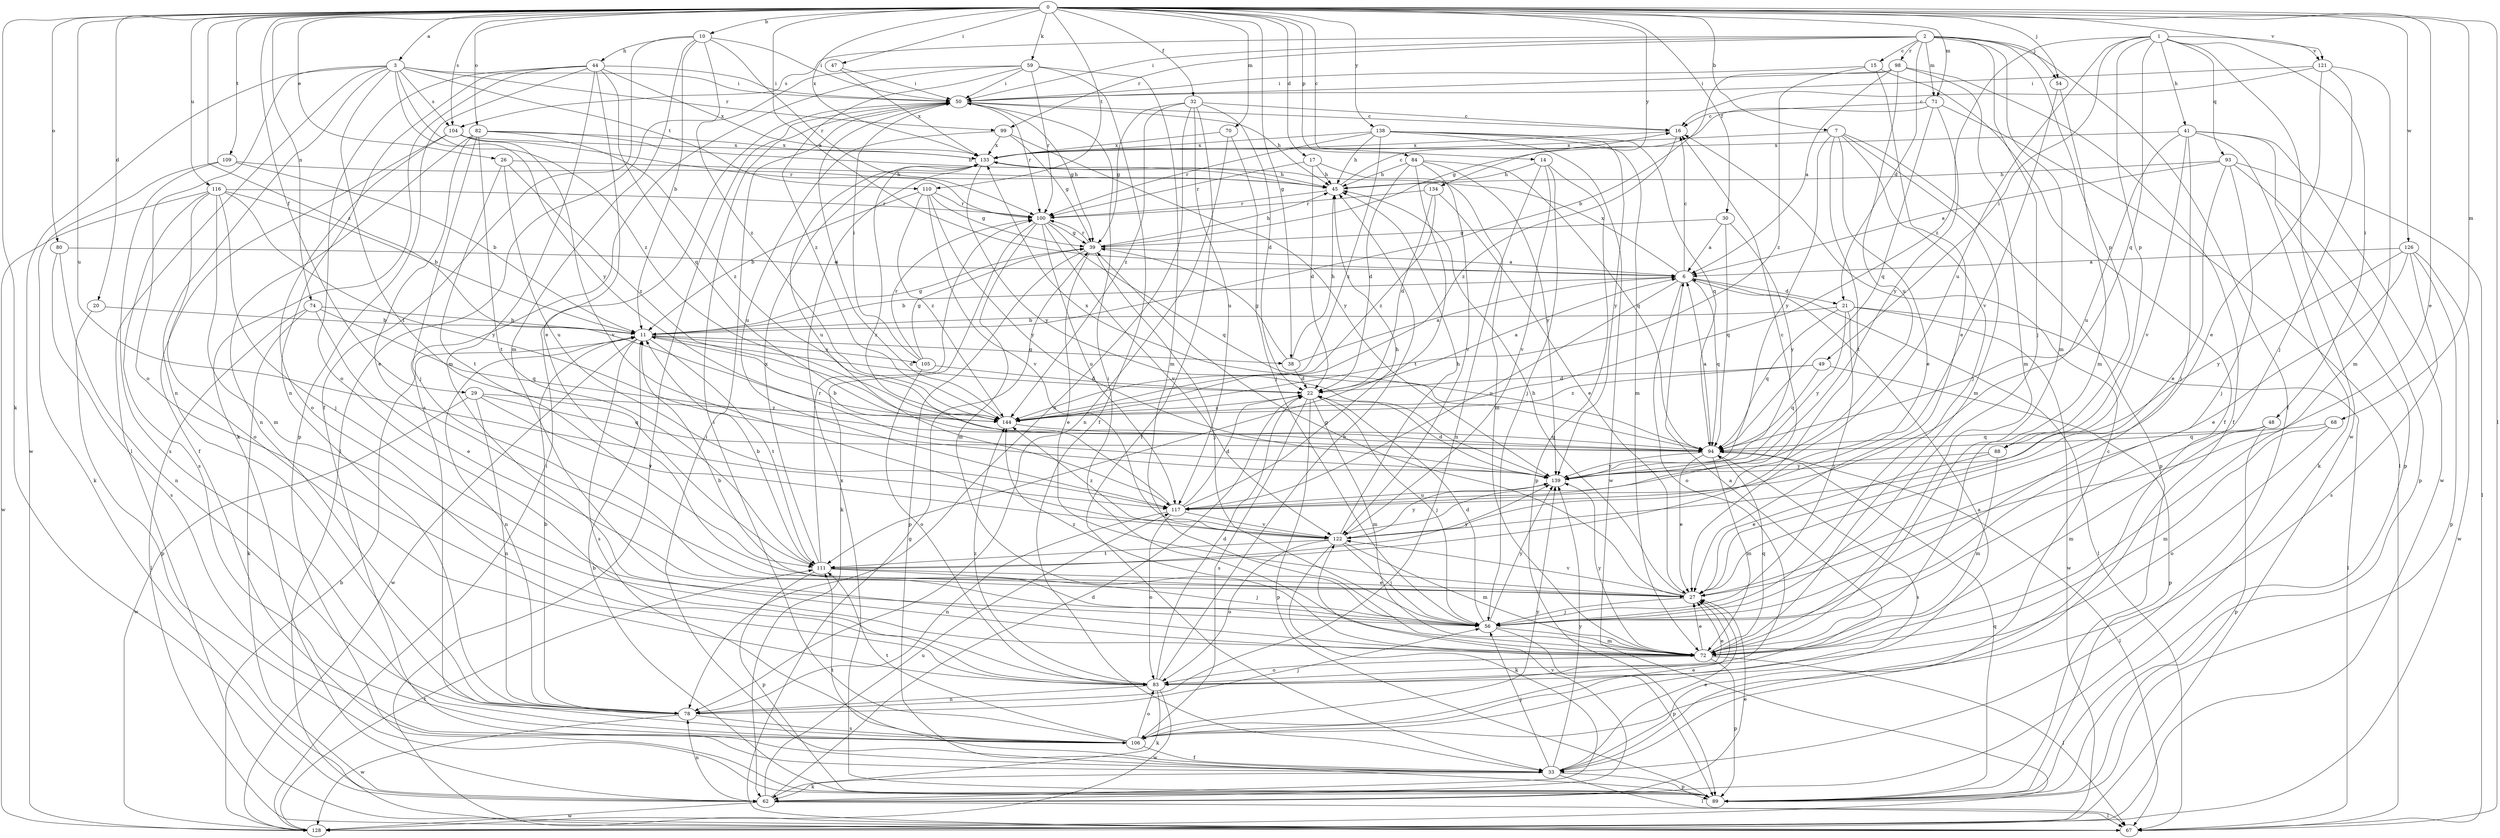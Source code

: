 strict digraph  {
0;
1;
2;
3;
6;
7;
10;
11;
14;
15;
16;
17;
20;
21;
22;
26;
27;
29;
30;
32;
33;
38;
39;
41;
44;
45;
47;
48;
49;
50;
54;
56;
59;
62;
67;
68;
70;
71;
72;
74;
78;
80;
82;
83;
84;
88;
89;
93;
94;
98;
99;
100;
104;
105;
106;
109;
110;
111;
116;
117;
121;
122;
126;
128;
133;
134;
138;
139;
144;
0 -> 3  [label=a];
0 -> 6  [label=a];
0 -> 7  [label=b];
0 -> 10  [label=b];
0 -> 14  [label=c];
0 -> 17  [label=d];
0 -> 20  [label=d];
0 -> 26  [label=e];
0 -> 27  [label=e];
0 -> 29  [label=f];
0 -> 30  [label=f];
0 -> 32  [label=f];
0 -> 38  [label=g];
0 -> 47  [label=i];
0 -> 54  [label=j];
0 -> 59  [label=k];
0 -> 62  [label=k];
0 -> 67  [label=l];
0 -> 68  [label=m];
0 -> 70  [label=m];
0 -> 71  [label=m];
0 -> 74  [label=n];
0 -> 80  [label=o];
0 -> 82  [label=o];
0 -> 84  [label=p];
0 -> 104  [label=s];
0 -> 109  [label=t];
0 -> 110  [label=t];
0 -> 116  [label=u];
0 -> 117  [label=u];
0 -> 121  [label=v];
0 -> 126  [label=w];
0 -> 133  [label=x];
0 -> 134  [label=y];
0 -> 138  [label=y];
0 -> 144  [label=z];
1 -> 41  [label=h];
1 -> 48  [label=i];
1 -> 49  [label=i];
1 -> 88  [label=p];
1 -> 93  [label=q];
1 -> 94  [label=q];
1 -> 117  [label=u];
1 -> 121  [label=v];
1 -> 128  [label=w];
1 -> 144  [label=z];
2 -> 15  [label=c];
2 -> 21  [label=d];
2 -> 33  [label=f];
2 -> 50  [label=i];
2 -> 54  [label=j];
2 -> 56  [label=j];
2 -> 71  [label=m];
2 -> 72  [label=m];
2 -> 88  [label=p];
2 -> 98  [label=r];
2 -> 99  [label=r];
2 -> 104  [label=s];
3 -> 50  [label=i];
3 -> 67  [label=l];
3 -> 78  [label=n];
3 -> 83  [label=o];
3 -> 99  [label=r];
3 -> 104  [label=s];
3 -> 110  [label=t];
3 -> 111  [label=t];
3 -> 128  [label=w];
3 -> 139  [label=y];
3 -> 144  [label=z];
6 -> 11  [label=b];
6 -> 16  [label=c];
6 -> 21  [label=d];
6 -> 67  [label=l];
6 -> 83  [label=o];
6 -> 94  [label=q];
6 -> 117  [label=u];
6 -> 133  [label=x];
7 -> 27  [label=e];
7 -> 56  [label=j];
7 -> 72  [label=m];
7 -> 89  [label=p];
7 -> 111  [label=t];
7 -> 133  [label=x];
7 -> 139  [label=y];
10 -> 11  [label=b];
10 -> 33  [label=f];
10 -> 44  [label=h];
10 -> 50  [label=i];
10 -> 72  [label=m];
10 -> 100  [label=r];
10 -> 144  [label=z];
11 -> 22  [label=d];
11 -> 38  [label=g];
11 -> 39  [label=g];
11 -> 78  [label=n];
11 -> 105  [label=s];
11 -> 106  [label=s];
11 -> 111  [label=t];
11 -> 128  [label=w];
14 -> 45  [label=h];
14 -> 56  [label=j];
14 -> 78  [label=n];
14 -> 89  [label=p];
14 -> 122  [label=v];
15 -> 27  [label=e];
15 -> 33  [label=f];
15 -> 50  [label=i];
15 -> 144  [label=z];
16 -> 133  [label=x];
16 -> 144  [label=z];
17 -> 22  [label=d];
17 -> 45  [label=h];
17 -> 72  [label=m];
17 -> 100  [label=r];
20 -> 11  [label=b];
20 -> 89  [label=p];
21 -> 11  [label=b];
21 -> 56  [label=j];
21 -> 67  [label=l];
21 -> 94  [label=q];
21 -> 128  [label=w];
21 -> 139  [label=y];
22 -> 6  [label=a];
22 -> 56  [label=j];
22 -> 72  [label=m];
22 -> 89  [label=p];
22 -> 106  [label=s];
22 -> 144  [label=z];
26 -> 45  [label=h];
26 -> 111  [label=t];
26 -> 117  [label=u];
26 -> 144  [label=z];
27 -> 39  [label=g];
27 -> 45  [label=h];
27 -> 56  [label=j];
27 -> 122  [label=v];
29 -> 78  [label=n];
29 -> 94  [label=q];
29 -> 122  [label=v];
29 -> 128  [label=w];
29 -> 144  [label=z];
30 -> 6  [label=a];
30 -> 39  [label=g];
30 -> 94  [label=q];
30 -> 139  [label=y];
32 -> 16  [label=c];
32 -> 22  [label=d];
32 -> 33  [label=f];
32 -> 39  [label=g];
32 -> 78  [label=n];
32 -> 117  [label=u];
32 -> 144  [label=z];
33 -> 16  [label=c];
33 -> 27  [label=e];
33 -> 50  [label=i];
33 -> 56  [label=j];
33 -> 62  [label=k];
33 -> 67  [label=l];
33 -> 89  [label=p];
33 -> 111  [label=t];
33 -> 139  [label=y];
38 -> 6  [label=a];
38 -> 22  [label=d];
38 -> 39  [label=g];
38 -> 45  [label=h];
39 -> 6  [label=a];
39 -> 27  [label=e];
39 -> 45  [label=h];
39 -> 56  [label=j];
39 -> 89  [label=p];
39 -> 100  [label=r];
41 -> 56  [label=j];
41 -> 62  [label=k];
41 -> 89  [label=p];
41 -> 117  [label=u];
41 -> 122  [label=v];
41 -> 128  [label=w];
41 -> 133  [label=x];
44 -> 27  [label=e];
44 -> 50  [label=i];
44 -> 62  [label=k];
44 -> 72  [label=m];
44 -> 78  [label=n];
44 -> 83  [label=o];
44 -> 89  [label=p];
44 -> 94  [label=q];
44 -> 133  [label=x];
45 -> 16  [label=c];
45 -> 100  [label=r];
47 -> 50  [label=i];
47 -> 133  [label=x];
48 -> 72  [label=m];
48 -> 89  [label=p];
48 -> 94  [label=q];
49 -> 22  [label=d];
49 -> 89  [label=p];
49 -> 94  [label=q];
49 -> 144  [label=z];
50 -> 16  [label=c];
50 -> 39  [label=g];
50 -> 45  [label=h];
50 -> 100  [label=r];
54 -> 72  [label=m];
54 -> 122  [label=v];
56 -> 11  [label=b];
56 -> 22  [label=d];
56 -> 72  [label=m];
56 -> 89  [label=p];
56 -> 139  [label=y];
56 -> 144  [label=z];
59 -> 33  [label=f];
59 -> 50  [label=i];
59 -> 67  [label=l];
59 -> 72  [label=m];
59 -> 100  [label=r];
59 -> 106  [label=s];
59 -> 144  [label=z];
62 -> 22  [label=d];
62 -> 27  [label=e];
62 -> 67  [label=l];
62 -> 78  [label=n];
62 -> 117  [label=u];
62 -> 122  [label=v];
62 -> 128  [label=w];
67 -> 39  [label=g];
67 -> 50  [label=i];
68 -> 72  [label=m];
68 -> 83  [label=o];
68 -> 94  [label=q];
70 -> 56  [label=j];
70 -> 78  [label=n];
70 -> 133  [label=x];
71 -> 16  [label=c];
71 -> 39  [label=g];
71 -> 67  [label=l];
71 -> 94  [label=q];
71 -> 139  [label=y];
72 -> 27  [label=e];
72 -> 50  [label=i];
72 -> 67  [label=l];
72 -> 83  [label=o];
72 -> 89  [label=p];
72 -> 94  [label=q];
72 -> 139  [label=y];
74 -> 11  [label=b];
74 -> 27  [label=e];
74 -> 62  [label=k];
74 -> 67  [label=l];
74 -> 94  [label=q];
78 -> 11  [label=b];
78 -> 56  [label=j];
78 -> 106  [label=s];
78 -> 128  [label=w];
80 -> 6  [label=a];
80 -> 78  [label=n];
80 -> 106  [label=s];
82 -> 27  [label=e];
82 -> 45  [label=h];
82 -> 56  [label=j];
82 -> 78  [label=n];
82 -> 111  [label=t];
82 -> 133  [label=x];
82 -> 144  [label=z];
83 -> 6  [label=a];
83 -> 22  [label=d];
83 -> 27  [label=e];
83 -> 45  [label=h];
83 -> 62  [label=k];
83 -> 78  [label=n];
83 -> 128  [label=w];
83 -> 144  [label=z];
84 -> 22  [label=d];
84 -> 45  [label=h];
84 -> 94  [label=q];
84 -> 111  [label=t];
84 -> 122  [label=v];
84 -> 139  [label=y];
88 -> 27  [label=e];
88 -> 72  [label=m];
88 -> 139  [label=y];
89 -> 11  [label=b];
89 -> 94  [label=q];
89 -> 133  [label=x];
93 -> 6  [label=a];
93 -> 27  [label=e];
93 -> 45  [label=h];
93 -> 56  [label=j];
93 -> 67  [label=l];
93 -> 89  [label=p];
94 -> 6  [label=a];
94 -> 11  [label=b];
94 -> 27  [label=e];
94 -> 67  [label=l];
94 -> 72  [label=m];
94 -> 106  [label=s];
94 -> 133  [label=x];
94 -> 139  [label=y];
98 -> 6  [label=a];
98 -> 11  [label=b];
98 -> 33  [label=f];
98 -> 50  [label=i];
98 -> 72  [label=m];
98 -> 117  [label=u];
99 -> 39  [label=g];
99 -> 117  [label=u];
99 -> 133  [label=x];
99 -> 139  [label=y];
100 -> 39  [label=g];
100 -> 62  [label=k];
100 -> 72  [label=m];
100 -> 94  [label=q];
100 -> 117  [label=u];
100 -> 122  [label=v];
104 -> 33  [label=f];
104 -> 83  [label=o];
104 -> 100  [label=r];
104 -> 122  [label=v];
104 -> 133  [label=x];
105 -> 22  [label=d];
105 -> 39  [label=g];
105 -> 50  [label=i];
105 -> 83  [label=o];
105 -> 100  [label=r];
106 -> 6  [label=a];
106 -> 27  [label=e];
106 -> 33  [label=f];
106 -> 50  [label=i];
106 -> 83  [label=o];
106 -> 111  [label=t];
106 -> 139  [label=y];
109 -> 11  [label=b];
109 -> 45  [label=h];
109 -> 62  [label=k];
109 -> 106  [label=s];
110 -> 11  [label=b];
110 -> 39  [label=g];
110 -> 100  [label=r];
110 -> 122  [label=v];
110 -> 139  [label=y];
110 -> 144  [label=z];
111 -> 11  [label=b];
111 -> 27  [label=e];
111 -> 56  [label=j];
111 -> 89  [label=p];
111 -> 100  [label=r];
111 -> 133  [label=x];
111 -> 139  [label=y];
116 -> 11  [label=b];
116 -> 56  [label=j];
116 -> 72  [label=m];
116 -> 83  [label=o];
116 -> 100  [label=r];
116 -> 106  [label=s];
116 -> 128  [label=w];
116 -> 139  [label=y];
117 -> 22  [label=d];
117 -> 45  [label=h];
117 -> 78  [label=n];
117 -> 83  [label=o];
117 -> 122  [label=v];
117 -> 133  [label=x];
121 -> 16  [label=c];
121 -> 27  [label=e];
121 -> 50  [label=i];
121 -> 56  [label=j];
121 -> 72  [label=m];
122 -> 16  [label=c];
122 -> 45  [label=h];
122 -> 56  [label=j];
122 -> 62  [label=k];
122 -> 72  [label=m];
122 -> 83  [label=o];
122 -> 111  [label=t];
122 -> 139  [label=y];
122 -> 144  [label=z];
126 -> 6  [label=a];
126 -> 27  [label=e];
126 -> 89  [label=p];
126 -> 106  [label=s];
126 -> 128  [label=w];
126 -> 139  [label=y];
128 -> 11  [label=b];
128 -> 50  [label=i];
128 -> 111  [label=t];
133 -> 45  [label=h];
133 -> 117  [label=u];
133 -> 139  [label=y];
134 -> 22  [label=d];
134 -> 27  [label=e];
134 -> 100  [label=r];
134 -> 144  [label=z];
138 -> 45  [label=h];
138 -> 72  [label=m];
138 -> 94  [label=q];
138 -> 100  [label=r];
138 -> 128  [label=w];
138 -> 133  [label=x];
138 -> 139  [label=y];
138 -> 144  [label=z];
139 -> 22  [label=d];
139 -> 117  [label=u];
144 -> 50  [label=i];
144 -> 94  [label=q];
}
